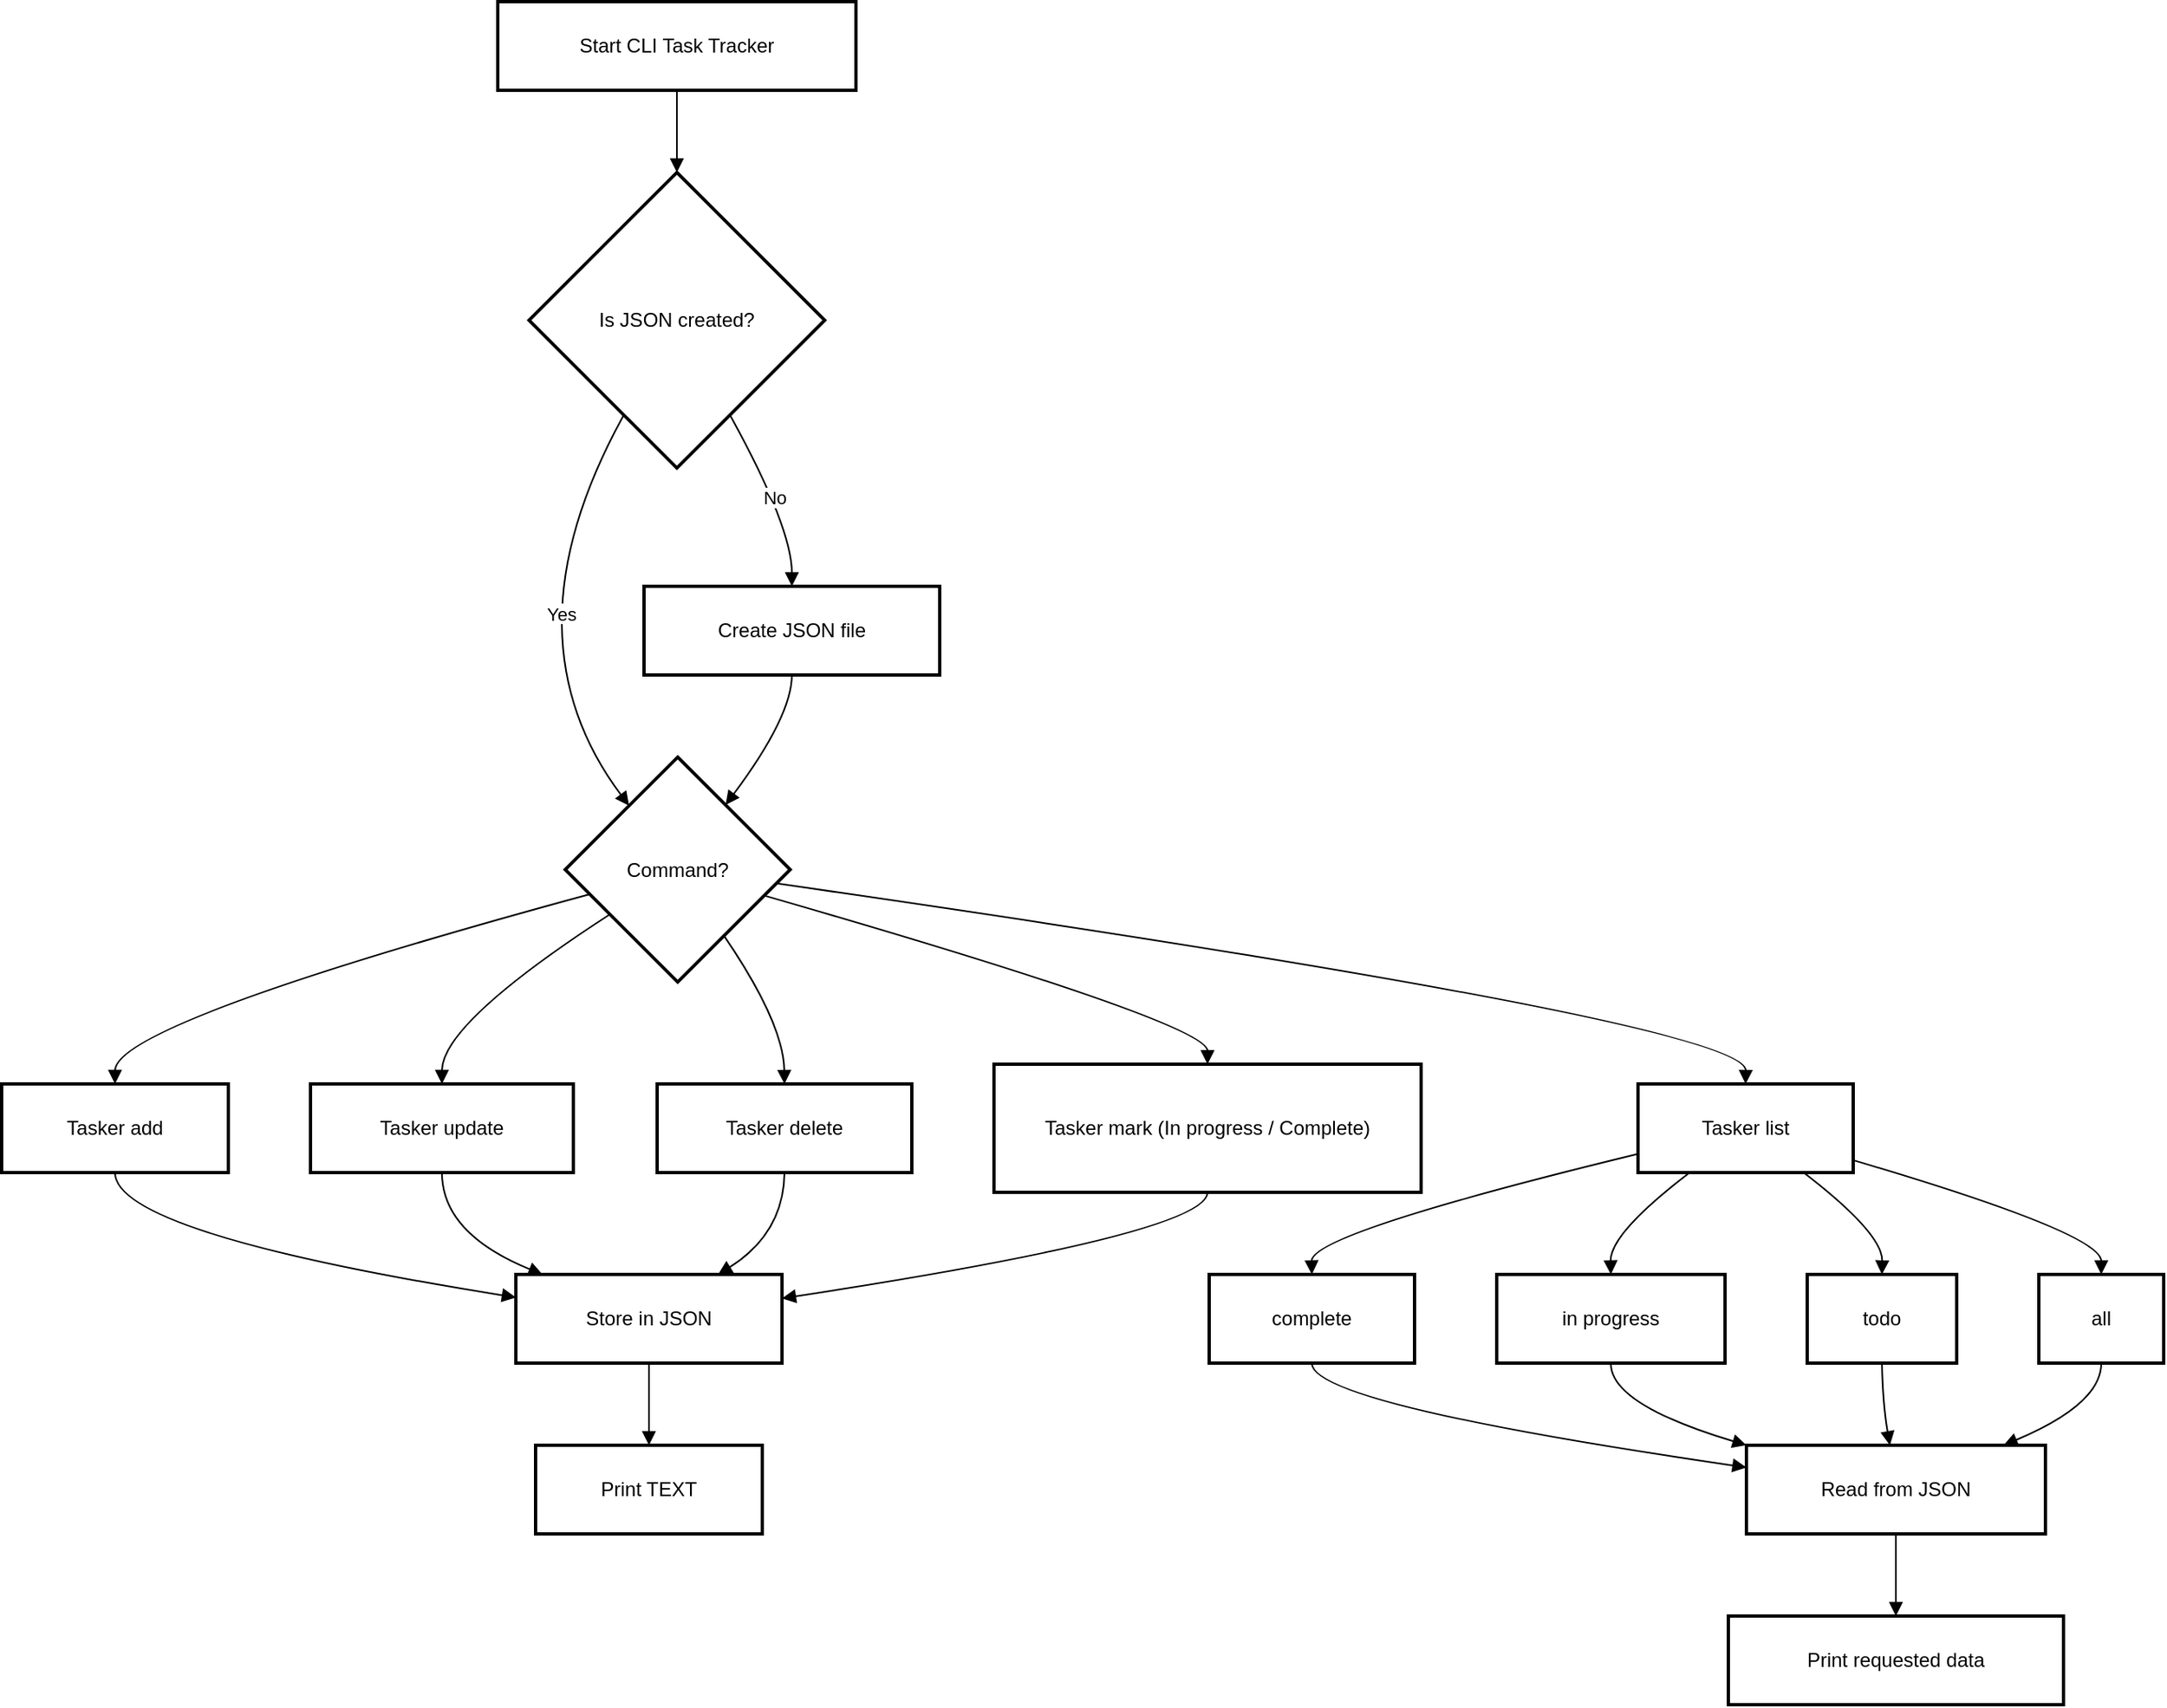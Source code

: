 <mxfile version="26.2.9">
  <diagram id="6a731a19-8d31-9384-78a2-239565b7b9f0" name="Page-1">
    <mxGraphModel dx="1250" dy="669" grid="1" gridSize="10" guides="1" tooltips="1" connect="1" arrows="1" fold="1" page="1" pageScale="1" pageWidth="1169" pageHeight="827" background="none" math="0" shadow="0">
      <root>
        <mxCell id="0" />
        <mxCell id="1" parent="0" />
        <mxCell id="6FYP25Bmxtu8-Mmao90G-55" value="Start CLI Task Tracker" style="whiteSpace=wrap;strokeWidth=2;" vertex="1" parent="1">
          <mxGeometry x="322" y="20" width="218" height="54" as="geometry" />
        </mxCell>
        <mxCell id="6FYP25Bmxtu8-Mmao90G-56" value="Is JSON created?" style="rhombus;strokeWidth=2;whiteSpace=wrap;" vertex="1" parent="1">
          <mxGeometry x="341" y="124" width="180" height="180" as="geometry" />
        </mxCell>
        <mxCell id="6FYP25Bmxtu8-Mmao90G-57" value="Command?" style="rhombus;strokeWidth=2;whiteSpace=wrap;" vertex="1" parent="1">
          <mxGeometry x="363" y="480" width="137" height="137" as="geometry" />
        </mxCell>
        <mxCell id="6FYP25Bmxtu8-Mmao90G-58" value="Create JSON file" style="whiteSpace=wrap;strokeWidth=2;" vertex="1" parent="1">
          <mxGeometry x="411" y="376" width="180" height="54" as="geometry" />
        </mxCell>
        <mxCell id="6FYP25Bmxtu8-Mmao90G-59" value="Tasker add" style="whiteSpace=wrap;strokeWidth=2;" vertex="1" parent="1">
          <mxGeometry x="20" y="679" width="138" height="54" as="geometry" />
        </mxCell>
        <mxCell id="6FYP25Bmxtu8-Mmao90G-60" value="Tasker update" style="whiteSpace=wrap;strokeWidth=2;" vertex="1" parent="1">
          <mxGeometry x="208" y="679" width="160" height="54" as="geometry" />
        </mxCell>
        <mxCell id="6FYP25Bmxtu8-Mmao90G-61" value="Tasker delete" style="whiteSpace=wrap;strokeWidth=2;" vertex="1" parent="1">
          <mxGeometry x="419" y="679" width="155" height="54" as="geometry" />
        </mxCell>
        <mxCell id="6FYP25Bmxtu8-Mmao90G-62" value="Tasker mark (In progress / Complete)" style="whiteSpace=wrap;strokeWidth=2;" vertex="1" parent="1">
          <mxGeometry x="624" y="667" width="260" height="78" as="geometry" />
        </mxCell>
        <mxCell id="6FYP25Bmxtu8-Mmao90G-63" value="Tasker list" style="whiteSpace=wrap;strokeWidth=2;" vertex="1" parent="1">
          <mxGeometry x="1016" y="679" width="131" height="54" as="geometry" />
        </mxCell>
        <mxCell id="6FYP25Bmxtu8-Mmao90G-64" value="complete" style="whiteSpace=wrap;strokeWidth=2;" vertex="1" parent="1">
          <mxGeometry x="755" y="795" width="125" height="54" as="geometry" />
        </mxCell>
        <mxCell id="6FYP25Bmxtu8-Mmao90G-65" value="in progress" style="whiteSpace=wrap;strokeWidth=2;" vertex="1" parent="1">
          <mxGeometry x="930" y="795" width="139" height="54" as="geometry" />
        </mxCell>
        <mxCell id="6FYP25Bmxtu8-Mmao90G-66" value="todo" style="whiteSpace=wrap;strokeWidth=2;" vertex="1" parent="1">
          <mxGeometry x="1119" y="795" width="91" height="54" as="geometry" />
        </mxCell>
        <mxCell id="6FYP25Bmxtu8-Mmao90G-67" value="all" style="whiteSpace=wrap;strokeWidth=2;" vertex="1" parent="1">
          <mxGeometry x="1260" y="795" width="76" height="54" as="geometry" />
        </mxCell>
        <mxCell id="6FYP25Bmxtu8-Mmao90G-68" value="Store in JSON" style="whiteSpace=wrap;strokeWidth=2;" vertex="1" parent="1">
          <mxGeometry x="333" y="795" width="162" height="54" as="geometry" />
        </mxCell>
        <mxCell id="6FYP25Bmxtu8-Mmao90G-69" value="Print TEXT" style="whiteSpace=wrap;strokeWidth=2;" vertex="1" parent="1">
          <mxGeometry x="345" y="899" width="138" height="54" as="geometry" />
        </mxCell>
        <mxCell id="6FYP25Bmxtu8-Mmao90G-70" value="Read from JSON" style="whiteSpace=wrap;strokeWidth=2;" vertex="1" parent="1">
          <mxGeometry x="1082" y="899" width="182" height="54" as="geometry" />
        </mxCell>
        <mxCell id="6FYP25Bmxtu8-Mmao90G-71" value="Print requested data" style="whiteSpace=wrap;strokeWidth=2;" vertex="1" parent="1">
          <mxGeometry x="1071" y="1003" width="204" height="54" as="geometry" />
        </mxCell>
        <mxCell id="6FYP25Bmxtu8-Mmao90G-72" value="" style="curved=1;startArrow=none;endArrow=block;exitX=0.5;exitY=1;entryX=0.5;entryY=0;rounded=0;" edge="1" parent="1" source="6FYP25Bmxtu8-Mmao90G-55" target="6FYP25Bmxtu8-Mmao90G-56">
          <mxGeometry relative="1" as="geometry">
            <Array as="points" />
          </mxGeometry>
        </mxCell>
        <mxCell id="6FYP25Bmxtu8-Mmao90G-73" value="Yes" style="curved=1;startArrow=none;endArrow=block;exitX=0.22;exitY=1;entryX=0.12;entryY=0;rounded=0;" edge="1" parent="1" source="6FYP25Bmxtu8-Mmao90G-56" target="6FYP25Bmxtu8-Mmao90G-57">
          <mxGeometry relative="1" as="geometry">
            <Array as="points">
              <mxPoint x="361" y="340" />
              <mxPoint x="361" y="455" />
            </Array>
          </mxGeometry>
        </mxCell>
        <mxCell id="6FYP25Bmxtu8-Mmao90G-74" value="No" style="curved=1;startArrow=none;endArrow=block;exitX=0.78;exitY=1;entryX=0.5;entryY=0.01;rounded=0;" edge="1" parent="1" source="6FYP25Bmxtu8-Mmao90G-56" target="6FYP25Bmxtu8-Mmao90G-58">
          <mxGeometry relative="1" as="geometry">
            <Array as="points">
              <mxPoint x="501" y="340" />
            </Array>
          </mxGeometry>
        </mxCell>
        <mxCell id="6FYP25Bmxtu8-Mmao90G-75" value="" style="curved=1;startArrow=none;endArrow=block;exitX=0.5;exitY=1.01;entryX=0.87;entryY=0;rounded=0;" edge="1" parent="1" source="6FYP25Bmxtu8-Mmao90G-58" target="6FYP25Bmxtu8-Mmao90G-57">
          <mxGeometry relative="1" as="geometry">
            <Array as="points">
              <mxPoint x="501" y="455" />
            </Array>
          </mxGeometry>
        </mxCell>
        <mxCell id="6FYP25Bmxtu8-Mmao90G-76" value="" style="curved=1;startArrow=none;endArrow=block;exitX=0;exitY=0.64;entryX=0.5;entryY=0;rounded=0;" edge="1" parent="1" source="6FYP25Bmxtu8-Mmao90G-57" target="6FYP25Bmxtu8-Mmao90G-59">
          <mxGeometry relative="1" as="geometry">
            <Array as="points">
              <mxPoint x="89" y="642" />
            </Array>
          </mxGeometry>
        </mxCell>
        <mxCell id="6FYP25Bmxtu8-Mmao90G-77" value="" style="curved=1;startArrow=none;endArrow=block;exitX=0;exitY=0.83;entryX=0.5;entryY=0;rounded=0;" edge="1" parent="1" source="6FYP25Bmxtu8-Mmao90G-57" target="6FYP25Bmxtu8-Mmao90G-60">
          <mxGeometry relative="1" as="geometry">
            <Array as="points">
              <mxPoint x="288" y="642" />
            </Array>
          </mxGeometry>
        </mxCell>
        <mxCell id="6FYP25Bmxtu8-Mmao90G-78" value="" style="curved=1;startArrow=none;endArrow=block;exitX=0.85;exitY=1;entryX=0.5;entryY=0;rounded=0;" edge="1" parent="1" source="6FYP25Bmxtu8-Mmao90G-57" target="6FYP25Bmxtu8-Mmao90G-61">
          <mxGeometry relative="1" as="geometry">
            <Array as="points">
              <mxPoint x="496" y="642" />
            </Array>
          </mxGeometry>
        </mxCell>
        <mxCell id="6FYP25Bmxtu8-Mmao90G-79" value="" style="curved=1;startArrow=none;endArrow=block;exitX=1;exitY=0.65;entryX=0.5;entryY=0;rounded=0;" edge="1" parent="1" source="6FYP25Bmxtu8-Mmao90G-57" target="6FYP25Bmxtu8-Mmao90G-62">
          <mxGeometry relative="1" as="geometry">
            <Array as="points">
              <mxPoint x="754" y="642" />
            </Array>
          </mxGeometry>
        </mxCell>
        <mxCell id="6FYP25Bmxtu8-Mmao90G-80" value="" style="curved=1;startArrow=none;endArrow=block;exitX=1;exitY=0.57;entryX=0.5;entryY=0;rounded=0;" edge="1" parent="1" source="6FYP25Bmxtu8-Mmao90G-57" target="6FYP25Bmxtu8-Mmao90G-63">
          <mxGeometry relative="1" as="geometry">
            <Array as="points">
              <mxPoint x="1082" y="642" />
            </Array>
          </mxGeometry>
        </mxCell>
        <mxCell id="6FYP25Bmxtu8-Mmao90G-81" value="" style="curved=1;startArrow=none;endArrow=block;exitX=0;exitY=0.79;entryX=0.5;entryY=0;rounded=0;" edge="1" parent="1" source="6FYP25Bmxtu8-Mmao90G-63" target="6FYP25Bmxtu8-Mmao90G-64">
          <mxGeometry relative="1" as="geometry">
            <Array as="points">
              <mxPoint x="817" y="770" />
            </Array>
          </mxGeometry>
        </mxCell>
        <mxCell id="6FYP25Bmxtu8-Mmao90G-82" value="" style="curved=1;startArrow=none;endArrow=block;exitX=0.24;exitY=1;entryX=0.5;entryY=0;rounded=0;" edge="1" parent="1" source="6FYP25Bmxtu8-Mmao90G-63" target="6FYP25Bmxtu8-Mmao90G-65">
          <mxGeometry relative="1" as="geometry">
            <Array as="points">
              <mxPoint x="999" y="770" />
            </Array>
          </mxGeometry>
        </mxCell>
        <mxCell id="6FYP25Bmxtu8-Mmao90G-83" value="" style="curved=1;startArrow=none;endArrow=block;exitX=0.77;exitY=1;entryX=0.5;entryY=0;rounded=0;" edge="1" parent="1" source="6FYP25Bmxtu8-Mmao90G-63" target="6FYP25Bmxtu8-Mmao90G-66">
          <mxGeometry relative="1" as="geometry">
            <Array as="points">
              <mxPoint x="1165" y="770" />
            </Array>
          </mxGeometry>
        </mxCell>
        <mxCell id="6FYP25Bmxtu8-Mmao90G-84" value="" style="curved=1;startArrow=none;endArrow=block;exitX=1;exitY=0.86;entryX=0.5;entryY=0;rounded=0;" edge="1" parent="1" source="6FYP25Bmxtu8-Mmao90G-63" target="6FYP25Bmxtu8-Mmao90G-67">
          <mxGeometry relative="1" as="geometry">
            <Array as="points">
              <mxPoint x="1298" y="770" />
            </Array>
          </mxGeometry>
        </mxCell>
        <mxCell id="6FYP25Bmxtu8-Mmao90G-85" value="" style="curved=1;startArrow=none;endArrow=block;exitX=0.5;exitY=1;entryX=0;entryY=0.26;rounded=0;" edge="1" parent="1" source="6FYP25Bmxtu8-Mmao90G-59" target="6FYP25Bmxtu8-Mmao90G-68">
          <mxGeometry relative="1" as="geometry">
            <Array as="points">
              <mxPoint x="89" y="770" />
            </Array>
          </mxGeometry>
        </mxCell>
        <mxCell id="6FYP25Bmxtu8-Mmao90G-86" value="" style="curved=1;startArrow=none;endArrow=block;exitX=0.5;exitY=1;entryX=0.1;entryY=0;rounded=0;" edge="1" parent="1" source="6FYP25Bmxtu8-Mmao90G-60" target="6FYP25Bmxtu8-Mmao90G-68">
          <mxGeometry relative="1" as="geometry">
            <Array as="points">
              <mxPoint x="288" y="770" />
            </Array>
          </mxGeometry>
        </mxCell>
        <mxCell id="6FYP25Bmxtu8-Mmao90G-87" value="" style="curved=1;startArrow=none;endArrow=block;exitX=0.5;exitY=1;entryX=0.76;entryY=0;rounded=0;" edge="1" parent="1" source="6FYP25Bmxtu8-Mmao90G-61" target="6FYP25Bmxtu8-Mmao90G-68">
          <mxGeometry relative="1" as="geometry">
            <Array as="points">
              <mxPoint x="496" y="770" />
            </Array>
          </mxGeometry>
        </mxCell>
        <mxCell id="6FYP25Bmxtu8-Mmao90G-88" value="" style="curved=1;startArrow=none;endArrow=block;exitX=0.5;exitY=1;entryX=1;entryY=0.27;rounded=0;" edge="1" parent="1" source="6FYP25Bmxtu8-Mmao90G-62" target="6FYP25Bmxtu8-Mmao90G-68">
          <mxGeometry relative="1" as="geometry">
            <Array as="points">
              <mxPoint x="754" y="770" />
            </Array>
          </mxGeometry>
        </mxCell>
        <mxCell id="6FYP25Bmxtu8-Mmao90G-89" value="" style="curved=1;startArrow=none;endArrow=block;exitX=0.5;exitY=1;entryX=0.5;entryY=0;rounded=0;" edge="1" parent="1" source="6FYP25Bmxtu8-Mmao90G-68" target="6FYP25Bmxtu8-Mmao90G-69">
          <mxGeometry relative="1" as="geometry">
            <Array as="points" />
          </mxGeometry>
        </mxCell>
        <mxCell id="6FYP25Bmxtu8-Mmao90G-90" value="" style="curved=1;startArrow=none;endArrow=block;exitX=0.5;exitY=1;entryX=0;entryY=0.25;rounded=0;" edge="1" parent="1" source="6FYP25Bmxtu8-Mmao90G-64" target="6FYP25Bmxtu8-Mmao90G-70">
          <mxGeometry relative="1" as="geometry">
            <Array as="points">
              <mxPoint x="817" y="874" />
            </Array>
          </mxGeometry>
        </mxCell>
        <mxCell id="6FYP25Bmxtu8-Mmao90G-91" value="" style="curved=1;startArrow=none;endArrow=block;exitX=0.5;exitY=1;entryX=0;entryY=0;rounded=0;" edge="1" parent="1" source="6FYP25Bmxtu8-Mmao90G-65" target="6FYP25Bmxtu8-Mmao90G-70">
          <mxGeometry relative="1" as="geometry">
            <Array as="points">
              <mxPoint x="999" y="874" />
            </Array>
          </mxGeometry>
        </mxCell>
        <mxCell id="6FYP25Bmxtu8-Mmao90G-92" value="" style="curved=1;startArrow=none;endArrow=block;exitX=0.5;exitY=1;entryX=0.48;entryY=0;rounded=0;" edge="1" parent="1" source="6FYP25Bmxtu8-Mmao90G-66" target="6FYP25Bmxtu8-Mmao90G-70">
          <mxGeometry relative="1" as="geometry">
            <Array as="points">
              <mxPoint x="1165" y="874" />
            </Array>
          </mxGeometry>
        </mxCell>
        <mxCell id="6FYP25Bmxtu8-Mmao90G-93" value="" style="curved=1;startArrow=none;endArrow=block;exitX=0.5;exitY=1;entryX=0.86;entryY=0;rounded=0;" edge="1" parent="1" source="6FYP25Bmxtu8-Mmao90G-67" target="6FYP25Bmxtu8-Mmao90G-70">
          <mxGeometry relative="1" as="geometry">
            <Array as="points">
              <mxPoint x="1298" y="874" />
            </Array>
          </mxGeometry>
        </mxCell>
        <mxCell id="6FYP25Bmxtu8-Mmao90G-94" value="" style="curved=1;startArrow=none;endArrow=block;exitX=0.5;exitY=1;entryX=0.5;entryY=0;rounded=0;" edge="1" parent="1" source="6FYP25Bmxtu8-Mmao90G-70" target="6FYP25Bmxtu8-Mmao90G-71">
          <mxGeometry relative="1" as="geometry">
            <Array as="points" />
          </mxGeometry>
        </mxCell>
      </root>
    </mxGraphModel>
  </diagram>
</mxfile>
